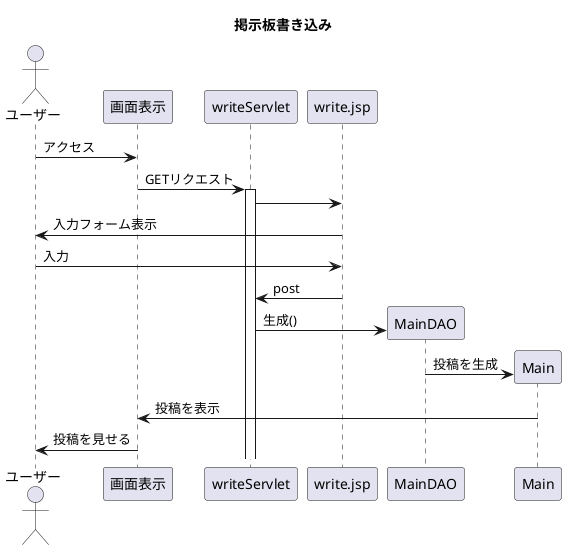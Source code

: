 @startuml
title 掲示板書き込み
actor ユーザー
ユーザー->画面表示:アクセス

画面表示 -> writeServlet++:GETリクエスト
writeServlet->write.jsp
write.jsp->ユーザー:入力フォーム表示
ユーザー->write.jsp:入力
write.jsp->writeServlet:post
writeServlet -> MainDAO**:生成()
MainDAO -> Main**:投稿を生成
Main->画面表示:投稿を表示
画面表示->ユーザー:投稿を見せる
@enduml